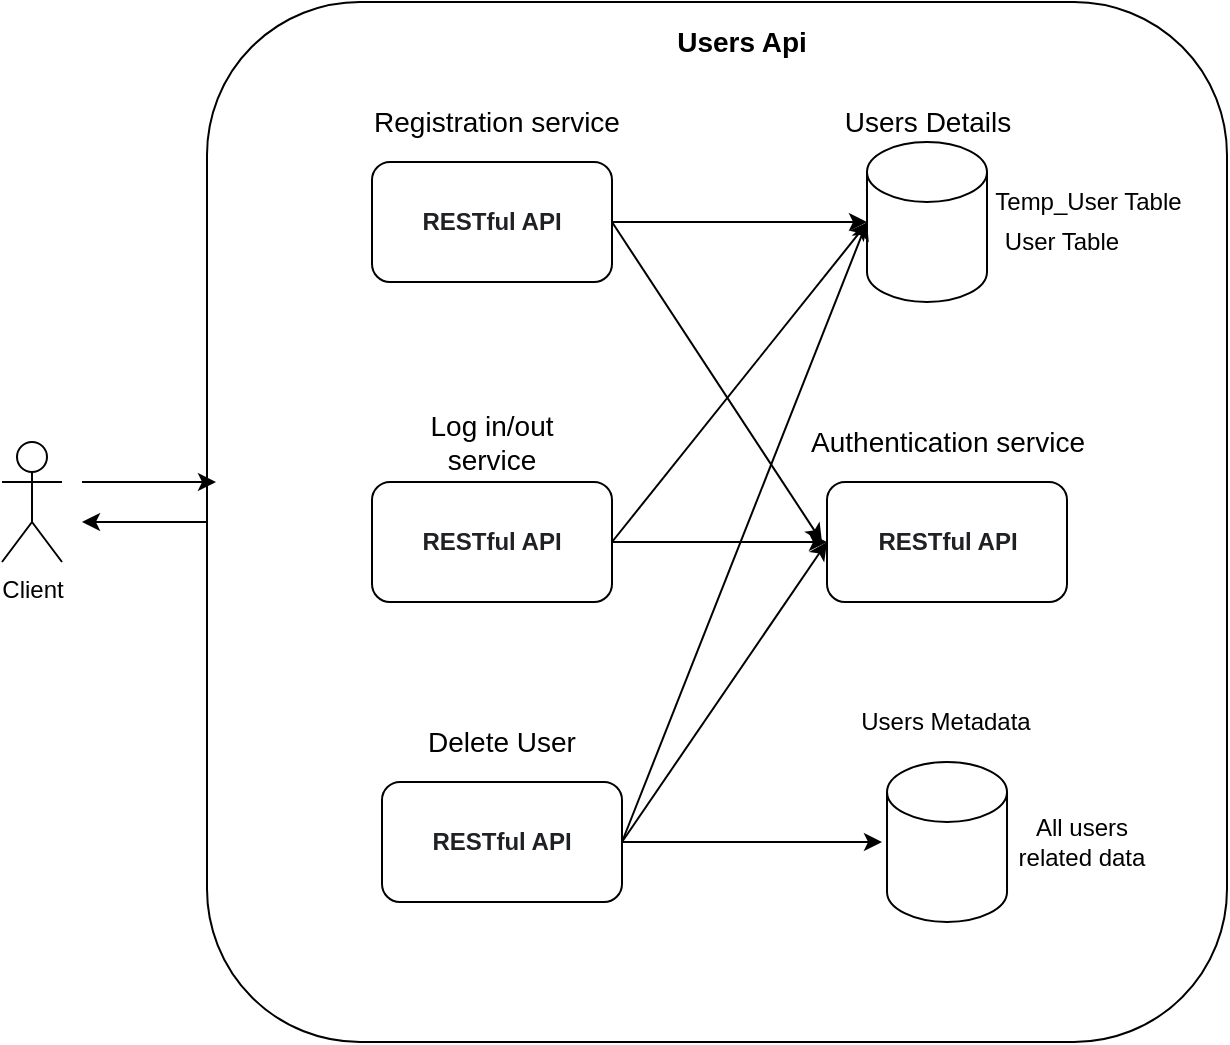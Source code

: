 <mxfile version="14.1.1" type="device"><diagram id="XFkcPkt-krylrJmkLtwa" name="Page-1"><mxGraphModel dx="1422" dy="667" grid="1" gridSize="10" guides="1" tooltips="1" connect="1" arrows="1" fold="1" page="1" pageScale="1" pageWidth="850" pageHeight="1100" math="0" shadow="0"><root><mxCell id="0"/><mxCell id="1" parent="0"/><mxCell id="W4Y5GuAjvOSYkpaBgfHk-9" value="" style="rounded=1;whiteSpace=wrap;html=1;" parent="1" vertex="1"><mxGeometry x="142.5" y="110" width="510" height="520" as="geometry"/></mxCell><mxCell id="9RTX5wzE3_jk4gMMiu5y-1" value="Client" style="shape=umlActor;verticalLabelPosition=bottom;verticalAlign=top;html=1;outlineConnect=0;" parent="1" vertex="1"><mxGeometry x="40" y="330" width="30" height="60" as="geometry"/></mxCell><mxCell id="W4Y5GuAjvOSYkpaBgfHk-4" value="&lt;font style=&quot;font-size: 14px&quot;&gt;Registration service&lt;/font&gt;" style="text;html=1;strokeColor=none;fillColor=none;align=center;verticalAlign=middle;whiteSpace=wrap;rounded=0;" parent="1" vertex="1"><mxGeometry x="225" y="160" width="125" height="20" as="geometry"/></mxCell><mxCell id="W4Y5GuAjvOSYkpaBgfHk-6" value="&lt;b style=&quot;color: rgb(32 , 33 , 36) ; font-family: &amp;#34;arial&amp;#34; , sans-serif ; text-align: left ; background-color: rgb(255 , 255 , 255)&quot;&gt;RESTful API&lt;/b&gt;" style="rounded=1;whiteSpace=wrap;html=1;" parent="1" vertex="1"><mxGeometry x="452.5" y="350" width="120" height="60" as="geometry"/></mxCell><mxCell id="W4Y5GuAjvOSYkpaBgfHk-7" value="&lt;b style=&quot;color: rgb(32 , 33 , 36) ; font-family: &amp;#34;arial&amp;#34; , sans-serif ; text-align: left ; background-color: rgb(255 , 255 , 255)&quot;&gt;RESTful API&lt;/b&gt;" style="rounded=1;whiteSpace=wrap;html=1;" parent="1" vertex="1"><mxGeometry x="225" y="190" width="120" height="60" as="geometry"/></mxCell><mxCell id="W4Y5GuAjvOSYkpaBgfHk-8" value="&lt;font style=&quot;font-size: 14px&quot;&gt;Authentication service&lt;/font&gt;" style="text;html=1;strokeColor=none;fillColor=none;align=center;verticalAlign=middle;whiteSpace=wrap;rounded=0;" parent="1" vertex="1"><mxGeometry x="437.5" y="320" width="150" height="20" as="geometry"/></mxCell><mxCell id="W4Y5GuAjvOSYkpaBgfHk-10" value="&lt;b&gt;&lt;font style=&quot;font-size: 14px&quot;&gt;Users Api&lt;/font&gt;&lt;/b&gt;" style="text;html=1;strokeColor=none;fillColor=none;align=center;verticalAlign=middle;whiteSpace=wrap;rounded=0;" parent="1" vertex="1"><mxGeometry x="350" y="110" width="120" height="40" as="geometry"/></mxCell><mxCell id="W4Y5GuAjvOSYkpaBgfHk-11" value="&lt;b style=&quot;color: rgb(32 , 33 , 36) ; font-family: &amp;#34;arial&amp;#34; , sans-serif ; text-align: left ; background-color: rgb(255 , 255 , 255)&quot;&gt;RESTful API&lt;/b&gt;" style="rounded=1;whiteSpace=wrap;html=1;" parent="1" vertex="1"><mxGeometry x="225" y="350" width="120" height="60" as="geometry"/></mxCell><mxCell id="W4Y5GuAjvOSYkpaBgfHk-12" value="&lt;font style=&quot;font-size: 14px&quot;&gt;Log in/out service&lt;/font&gt;" style="text;html=1;strokeColor=none;fillColor=none;align=center;verticalAlign=middle;whiteSpace=wrap;rounded=0;" parent="1" vertex="1"><mxGeometry x="240" y="320" width="90" height="20" as="geometry"/></mxCell><mxCell id="W4Y5GuAjvOSYkpaBgfHk-13" value="" style="endArrow=classic;html=1;" parent="1" edge="1"><mxGeometry width="50" height="50" relative="1" as="geometry"><mxPoint x="80" y="350" as="sourcePoint"/><mxPoint x="147" y="350" as="targetPoint"/></mxGeometry></mxCell><mxCell id="W4Y5GuAjvOSYkpaBgfHk-14" value="" style="endArrow=classic;html=1;exitX=0;exitY=0.5;exitDx=0;exitDy=0;" parent="1" edge="1" source="W4Y5GuAjvOSYkpaBgfHk-9"><mxGeometry width="50" height="50" relative="1" as="geometry"><mxPoint x="140" y="320" as="sourcePoint"/><mxPoint x="80" y="370" as="targetPoint"/></mxGeometry></mxCell><mxCell id="W4Y5GuAjvOSYkpaBgfHk-16" value="" style="shape=cylinder3;whiteSpace=wrap;html=1;boundedLbl=1;backgroundOutline=1;size=15;" parent="1" vertex="1"><mxGeometry x="472.5" y="180" width="60" height="80" as="geometry"/></mxCell><mxCell id="W4Y5GuAjvOSYkpaBgfHk-17" value="&lt;font style=&quot;font-size: 14px&quot;&gt;Users Details&lt;/font&gt;" style="text;html=1;strokeColor=none;fillColor=none;align=center;verticalAlign=middle;whiteSpace=wrap;rounded=0;" parent="1" vertex="1"><mxGeometry x="452.5" y="160" width="100" height="20" as="geometry"/></mxCell><mxCell id="C2OTVlq6jlWSqVKEKYN6-21" style="edgeStyle=orthogonalEdgeStyle;rounded=0;orthogonalLoop=1;jettySize=auto;html=1;" edge="1" parent="1" source="C2OTVlq6jlWSqVKEKYN6-1"><mxGeometry relative="1" as="geometry"><mxPoint x="480" y="530" as="targetPoint"/></mxGeometry></mxCell><mxCell id="C2OTVlq6jlWSqVKEKYN6-1" value="&lt;b style=&quot;color: rgb(32 , 33 , 36) ; font-family: &amp;#34;arial&amp;#34; , sans-serif ; text-align: left ; background-color: rgb(255 , 255 , 255)&quot;&gt;RESTful API&lt;/b&gt;" style="rounded=1;whiteSpace=wrap;html=1;" vertex="1" parent="1"><mxGeometry x="230" y="500" width="120" height="60" as="geometry"/></mxCell><mxCell id="C2OTVlq6jlWSqVKEKYN6-2" value="&lt;font style=&quot;font-size: 14px&quot;&gt;Delete User&lt;/font&gt;" style="text;html=1;strokeColor=none;fillColor=none;align=center;verticalAlign=middle;whiteSpace=wrap;rounded=0;" vertex="1" parent="1"><mxGeometry x="245" y="470" width="90" height="20" as="geometry"/></mxCell><mxCell id="C2OTVlq6jlWSqVKEKYN6-6" value="&amp;nbsp; Temp_User Table" style="text;html=1;strokeColor=none;fillColor=none;align=center;verticalAlign=middle;whiteSpace=wrap;rounded=0;" vertex="1" parent="1"><mxGeometry x="520" y="200" width="120" height="20" as="geometry"/></mxCell><mxCell id="C2OTVlq6jlWSqVKEKYN6-8" value="User Table" style="text;html=1;strokeColor=none;fillColor=none;align=center;verticalAlign=middle;whiteSpace=wrap;rounded=0;" vertex="1" parent="1"><mxGeometry x="510" y="220" width="120" height="20" as="geometry"/></mxCell><mxCell id="C2OTVlq6jlWSqVKEKYN6-10" value="" style="endArrow=classic;html=1;exitX=1;exitY=0.5;exitDx=0;exitDy=0;entryX=0;entryY=0.5;entryDx=0;entryDy=0;" edge="1" parent="1" source="W4Y5GuAjvOSYkpaBgfHk-11" target="W4Y5GuAjvOSYkpaBgfHk-6"><mxGeometry width="50" height="50" relative="1" as="geometry"><mxPoint x="400" y="400" as="sourcePoint"/><mxPoint x="450" y="350" as="targetPoint"/></mxGeometry></mxCell><mxCell id="C2OTVlq6jlWSqVKEKYN6-11" value="" style="endArrow=classic;html=1;exitX=1;exitY=0.5;exitDx=0;exitDy=0;" edge="1" parent="1" source="W4Y5GuAjvOSYkpaBgfHk-11"><mxGeometry width="50" height="50" relative="1" as="geometry"><mxPoint x="400" y="400" as="sourcePoint"/><mxPoint x="473" y="220" as="targetPoint"/></mxGeometry></mxCell><mxCell id="C2OTVlq6jlWSqVKEKYN6-13" value="" style="endArrow=classic;html=1;exitX=1;exitY=0.5;exitDx=0;exitDy=0;entryX=0;entryY=0.5;entryDx=0;entryDy=0;entryPerimeter=0;" edge="1" parent="1" source="W4Y5GuAjvOSYkpaBgfHk-7" target="W4Y5GuAjvOSYkpaBgfHk-16"><mxGeometry width="50" height="50" relative="1" as="geometry"><mxPoint x="400" y="400" as="sourcePoint"/><mxPoint x="450" y="350" as="targetPoint"/></mxGeometry></mxCell><mxCell id="C2OTVlq6jlWSqVKEKYN6-15" value="" style="endArrow=classic;html=1;exitX=1;exitY=0.5;exitDx=0;exitDy=0;" edge="1" parent="1" source="W4Y5GuAjvOSYkpaBgfHk-7"><mxGeometry width="50" height="50" relative="1" as="geometry"><mxPoint x="400" y="400" as="sourcePoint"/><mxPoint x="450" y="380" as="targetPoint"/></mxGeometry></mxCell><mxCell id="C2OTVlq6jlWSqVKEKYN6-16" value="" style="endArrow=classic;html=1;exitX=1;exitY=0.5;exitDx=0;exitDy=0;entryX=0;entryY=0.5;entryDx=0;entryDy=0;" edge="1" parent="1" source="C2OTVlq6jlWSqVKEKYN6-1" target="W4Y5GuAjvOSYkpaBgfHk-6"><mxGeometry width="50" height="50" relative="1" as="geometry"><mxPoint x="400" y="400" as="sourcePoint"/><mxPoint x="450" y="350" as="targetPoint"/></mxGeometry></mxCell><mxCell id="C2OTVlq6jlWSqVKEKYN6-17" value="" style="endArrow=classic;html=1;exitX=1;exitY=0.5;exitDx=0;exitDy=0;entryX=0;entryY=0.5;entryDx=0;entryDy=0;entryPerimeter=0;" edge="1" parent="1" source="C2OTVlq6jlWSqVKEKYN6-1" target="W4Y5GuAjvOSYkpaBgfHk-16"><mxGeometry width="50" height="50" relative="1" as="geometry"><mxPoint x="400" y="400" as="sourcePoint"/><mxPoint x="450" y="350" as="targetPoint"/></mxGeometry></mxCell><mxCell id="C2OTVlq6jlWSqVKEKYN6-19" value="Users Metadata" style="text;html=1;strokeColor=none;fillColor=none;align=center;verticalAlign=middle;whiteSpace=wrap;rounded=0;" vertex="1" parent="1"><mxGeometry x="464.38" y="460" width="96.25" height="20" as="geometry"/></mxCell><mxCell id="C2OTVlq6jlWSqVKEKYN6-23" value="" style="shape=cylinder3;whiteSpace=wrap;html=1;boundedLbl=1;backgroundOutline=1;size=15;" vertex="1" parent="1"><mxGeometry x="482.51" y="490" width="60" height="80" as="geometry"/></mxCell><mxCell id="C2OTVlq6jlWSqVKEKYN6-24" value="All users related data" style="text;html=1;strokeColor=none;fillColor=none;align=center;verticalAlign=middle;whiteSpace=wrap;rounded=0;" vertex="1" parent="1"><mxGeometry x="540" y="515" width="80" height="30" as="geometry"/></mxCell></root></mxGraphModel></diagram></mxfile>